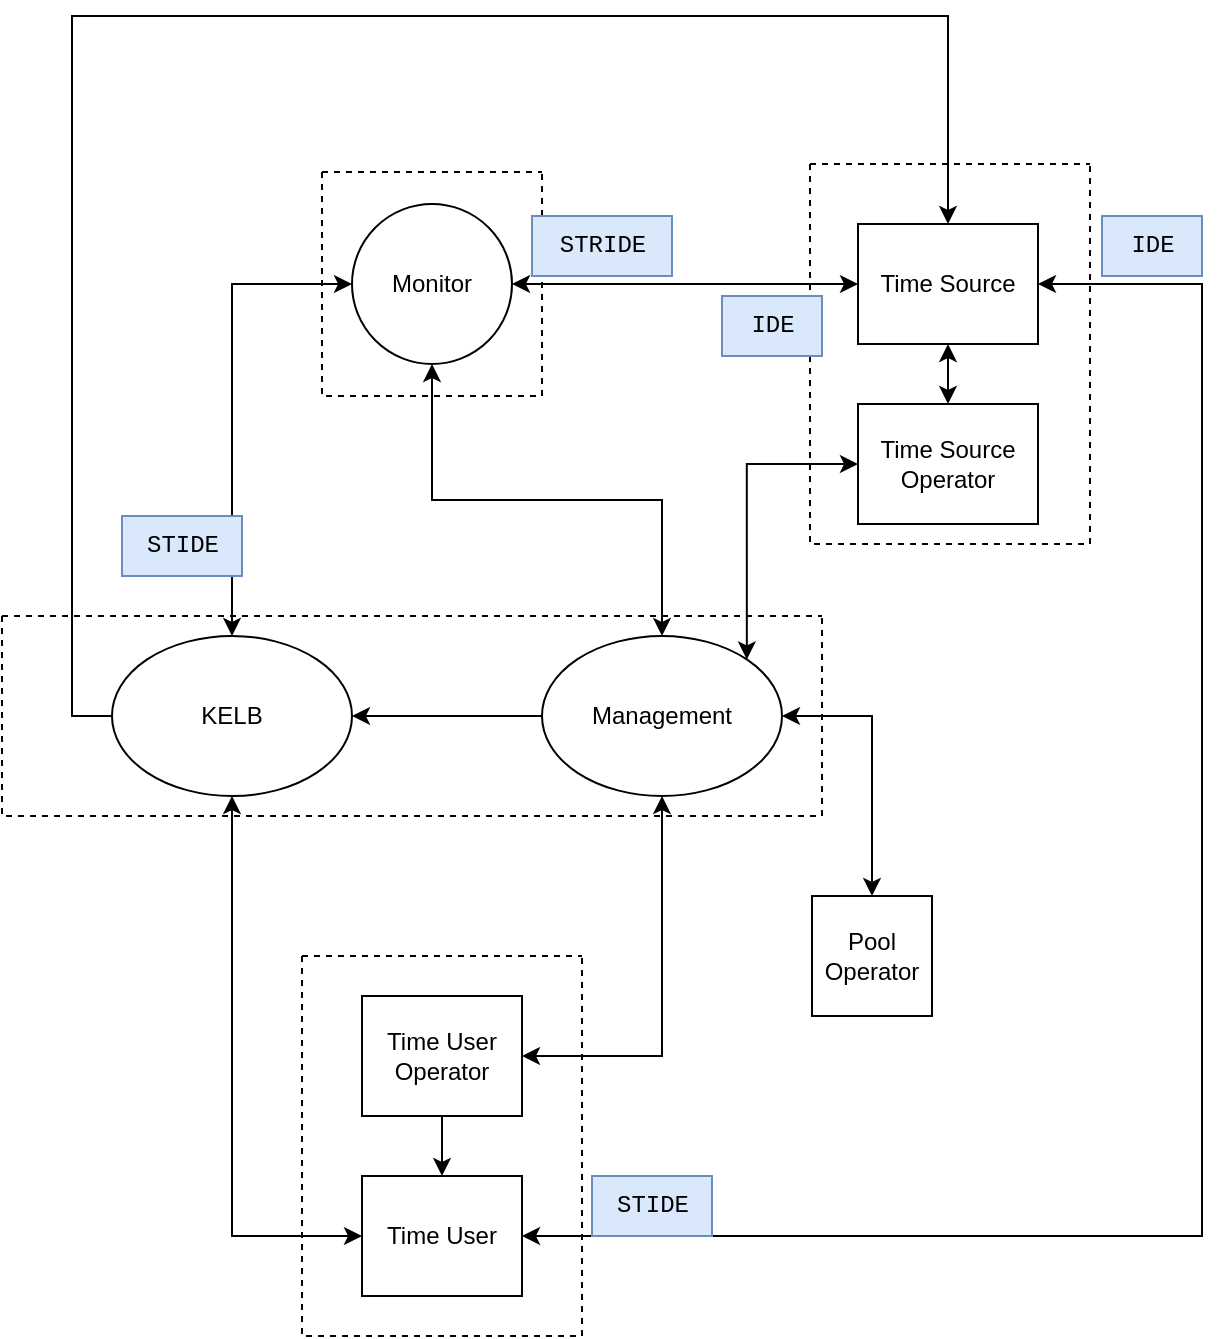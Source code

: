 <mxfile version="28.1.1">
  <diagram name="Page-1" id="AQa3DcXcVYb4Ywh7ilmN">
    <mxGraphModel dx="1426" dy="917" grid="1" gridSize="10" guides="1" tooltips="1" connect="1" arrows="1" fold="1" page="1" pageScale="1" pageWidth="827" pageHeight="1169" math="0" shadow="0">
      <root>
        <mxCell id="0" />
        <mxCell id="1" parent="0" />
        <mxCell id="Yk5V6skLEnRN4M3c2gHt-53" style="edgeStyle=orthogonalEdgeStyle;rounded=0;orthogonalLoop=1;jettySize=auto;html=1;exitX=0.5;exitY=0;exitDx=0;exitDy=0;entryX=0.5;entryY=1;entryDx=0;entryDy=0;startArrow=classic;startFill=1;" edge="1" parent="1" source="Yk5V6skLEnRN4M3c2gHt-2" target="Yk5V6skLEnRN4M3c2gHt-3">
          <mxGeometry relative="1" as="geometry" />
        </mxCell>
        <mxCell id="Yk5V6skLEnRN4M3c2gHt-26" style="edgeStyle=orthogonalEdgeStyle;rounded=0;orthogonalLoop=1;jettySize=auto;html=1;exitX=0;exitY=0.5;exitDx=0;exitDy=0;entryX=0.5;entryY=0;entryDx=0;entryDy=0;startArrow=classic;startFill=1;" edge="1" parent="1" source="Yk5V6skLEnRN4M3c2gHt-3" target="Yk5V6skLEnRN4M3c2gHt-1">
          <mxGeometry relative="1" as="geometry" />
        </mxCell>
        <mxCell id="Yk5V6skLEnRN4M3c2gHt-36" style="edgeStyle=orthogonalEdgeStyle;rounded=0;orthogonalLoop=1;jettySize=auto;html=1;exitX=1;exitY=0.5;exitDx=0;exitDy=0;entryX=0;entryY=0.5;entryDx=0;entryDy=0;startArrow=classic;startFill=1;" edge="1" parent="1" source="Yk5V6skLEnRN4M3c2gHt-3" target="Yk5V6skLEnRN4M3c2gHt-7">
          <mxGeometry relative="1" as="geometry" />
        </mxCell>
        <mxCell id="Yk5V6skLEnRN4M3c2gHt-3" value="Monitor" style="ellipse;whiteSpace=wrap;html=1;" vertex="1" parent="1">
          <mxGeometry x="355" y="124" width="80" height="80" as="geometry" />
        </mxCell>
        <mxCell id="Yk5V6skLEnRN4M3c2gHt-4" value="Pool Operator" style="rounded=0;whiteSpace=wrap;html=1;" vertex="1" parent="1">
          <mxGeometry x="585" y="470" width="60" height="60" as="geometry" />
        </mxCell>
        <mxCell id="Yk5V6skLEnRN4M3c2gHt-29" style="edgeStyle=orthogonalEdgeStyle;rounded=0;orthogonalLoop=1;jettySize=auto;html=1;exitX=1;exitY=0.5;exitDx=0;exitDy=0;entryX=0.5;entryY=1;entryDx=0;entryDy=0;startArrow=classic;startFill=1;" edge="1" parent="1" source="Yk5V6skLEnRN4M3c2gHt-32" target="Yk5V6skLEnRN4M3c2gHt-2">
          <mxGeometry relative="1" as="geometry">
            <mxPoint x="340" y="770" as="sourcePoint" />
          </mxGeometry>
        </mxCell>
        <mxCell id="Yk5V6skLEnRN4M3c2gHt-52" style="edgeStyle=orthogonalEdgeStyle;rounded=0;orthogonalLoop=1;jettySize=auto;html=1;exitX=1;exitY=0.5;exitDx=0;exitDy=0;entryX=1;entryY=0.5;entryDx=0;entryDy=0;startArrow=classic;startFill=1;" edge="1" parent="1" source="Yk5V6skLEnRN4M3c2gHt-5" target="Yk5V6skLEnRN4M3c2gHt-7">
          <mxGeometry relative="1" as="geometry">
            <Array as="points">
              <mxPoint x="780" y="640" />
              <mxPoint x="780" y="164" />
            </Array>
          </mxGeometry>
        </mxCell>
        <mxCell id="Yk5V6skLEnRN4M3c2gHt-37" style="edgeStyle=orthogonalEdgeStyle;rounded=0;orthogonalLoop=1;jettySize=auto;html=1;exitX=0;exitY=0.5;exitDx=0;exitDy=0;entryX=1;entryY=0;entryDx=0;entryDy=0;startArrow=classic;startFill=1;" edge="1" parent="1" source="Yk5V6skLEnRN4M3c2gHt-8" target="Yk5V6skLEnRN4M3c2gHt-2">
          <mxGeometry relative="1" as="geometry" />
        </mxCell>
        <mxCell id="Yk5V6skLEnRN4M3c2gHt-50" style="edgeStyle=orthogonalEdgeStyle;rounded=0;orthogonalLoop=1;jettySize=auto;html=1;exitX=0;exitY=0.5;exitDx=0;exitDy=0;entryX=0.5;entryY=1;entryDx=0;entryDy=0;startArrow=classic;startFill=1;" edge="1" parent="1" source="Yk5V6skLEnRN4M3c2gHt-5" target="Yk5V6skLEnRN4M3c2gHt-1">
          <mxGeometry relative="1" as="geometry" />
        </mxCell>
        <mxCell id="Yk5V6skLEnRN4M3c2gHt-34" style="edgeStyle=orthogonalEdgeStyle;rounded=0;orthogonalLoop=1;jettySize=auto;html=1;exitX=0.5;exitY=0;exitDx=0;exitDy=0;entryX=1;entryY=0.5;entryDx=0;entryDy=0;startArrow=classic;startFill=1;" edge="1" parent="1" source="Yk5V6skLEnRN4M3c2gHt-4" target="Yk5V6skLEnRN4M3c2gHt-2">
          <mxGeometry relative="1" as="geometry">
            <mxPoint x="510" y="450" as="targetPoint" />
          </mxGeometry>
        </mxCell>
        <mxCell id="Yk5V6skLEnRN4M3c2gHt-58" value="&lt;div&gt;&lt;font&gt;STIDE&lt;/font&gt;&lt;/div&gt;" style="text;html=1;align=center;verticalAlign=middle;resizable=0;points=[];autosize=1;strokeColor=#6c8ebf;fillColor=#dae8fc;fontFamily=Courier New;" vertex="1" parent="1">
          <mxGeometry x="240" y="280" width="60" height="30" as="geometry" />
        </mxCell>
        <mxCell id="Yk5V6skLEnRN4M3c2gHt-59" value="" style="swimlane;startSize=0;dashed=1;" vertex="1" parent="1">
          <mxGeometry x="180" y="330" width="410" height="100" as="geometry">
            <mxRectangle x="115" y="310" width="50" height="40" as="alternateBounds" />
          </mxGeometry>
        </mxCell>
        <mxCell id="Yk5V6skLEnRN4M3c2gHt-1" value="KELB" style="ellipse;whiteSpace=wrap;html=1;" vertex="1" parent="Yk5V6skLEnRN4M3c2gHt-59">
          <mxGeometry x="55" y="10" width="120" height="80" as="geometry" />
        </mxCell>
        <mxCell id="Yk5V6skLEnRN4M3c2gHt-2" value="Management" style="ellipse;whiteSpace=wrap;html=1;" vertex="1" parent="Yk5V6skLEnRN4M3c2gHt-59">
          <mxGeometry x="270" y="10" width="120" height="80" as="geometry" />
        </mxCell>
        <mxCell id="Yk5V6skLEnRN4M3c2gHt-17" style="edgeStyle=orthogonalEdgeStyle;rounded=0;orthogonalLoop=1;jettySize=auto;html=1;exitX=0;exitY=0.5;exitDx=0;exitDy=0;entryX=1;entryY=0.5;entryDx=0;entryDy=0;startArrow=none;startFill=0;" edge="1" parent="Yk5V6skLEnRN4M3c2gHt-59" source="Yk5V6skLEnRN4M3c2gHt-2" target="Yk5V6skLEnRN4M3c2gHt-1">
          <mxGeometry relative="1" as="geometry">
            <mxPoint x="210" y="120" as="targetPoint" />
          </mxGeometry>
        </mxCell>
        <mxCell id="Yk5V6skLEnRN4M3c2gHt-60" style="edgeStyle=orthogonalEdgeStyle;rounded=0;orthogonalLoop=1;jettySize=auto;html=1;exitX=0;exitY=0.5;exitDx=0;exitDy=0;entryX=0.5;entryY=0;entryDx=0;entryDy=0;" edge="1" parent="1" source="Yk5V6skLEnRN4M3c2gHt-1" target="Yk5V6skLEnRN4M3c2gHt-7">
          <mxGeometry relative="1" as="geometry">
            <Array as="points">
              <mxPoint x="215" y="380" />
              <mxPoint x="215" y="30" />
              <mxPoint x="653" y="30" />
            </Array>
          </mxGeometry>
        </mxCell>
        <mxCell id="Yk5V6skLEnRN4M3c2gHt-61" value="" style="swimlane;startSize=0;dashed=1;" vertex="1" parent="1">
          <mxGeometry x="330" y="500" width="140" height="190" as="geometry" />
        </mxCell>
        <mxCell id="Yk5V6skLEnRN4M3c2gHt-32" value="Time User Operator" style="rounded=0;whiteSpace=wrap;html=1;" vertex="1" parent="Yk5V6skLEnRN4M3c2gHt-61">
          <mxGeometry x="30" y="20" width="80" height="60" as="geometry" />
        </mxCell>
        <mxCell id="Yk5V6skLEnRN4M3c2gHt-5" value="Time User" style="rounded=0;whiteSpace=wrap;html=1;" vertex="1" parent="Yk5V6skLEnRN4M3c2gHt-61">
          <mxGeometry x="30" y="110" width="80" height="60" as="geometry" />
        </mxCell>
        <mxCell id="Yk5V6skLEnRN4M3c2gHt-51" style="edgeStyle=orthogonalEdgeStyle;rounded=0;orthogonalLoop=1;jettySize=auto;html=1;exitX=0.5;exitY=1;exitDx=0;exitDy=0;entryX=0.5;entryY=0;entryDx=0;entryDy=0;" edge="1" parent="Yk5V6skLEnRN4M3c2gHt-61" source="Yk5V6skLEnRN4M3c2gHt-32" target="Yk5V6skLEnRN4M3c2gHt-5">
          <mxGeometry relative="1" as="geometry" />
        </mxCell>
        <mxCell id="Yk5V6skLEnRN4M3c2gHt-66" value="" style="swimlane;startSize=0;dashed=1;" vertex="1" parent="1">
          <mxGeometry x="584" y="104" width="140" height="190" as="geometry" />
        </mxCell>
        <mxCell id="Yk5V6skLEnRN4M3c2gHt-8" value="Time Source Operator" style="rounded=0;whiteSpace=wrap;html=1;" vertex="1" parent="Yk5V6skLEnRN4M3c2gHt-66">
          <mxGeometry x="24" y="120" width="90" height="60" as="geometry" />
        </mxCell>
        <mxCell id="Yk5V6skLEnRN4M3c2gHt-7" value="Time Source" style="rounded=0;whiteSpace=wrap;html=1;" vertex="1" parent="Yk5V6skLEnRN4M3c2gHt-66">
          <mxGeometry x="24" y="30" width="90" height="60" as="geometry" />
        </mxCell>
        <mxCell id="Yk5V6skLEnRN4M3c2gHt-35" style="edgeStyle=orthogonalEdgeStyle;rounded=0;orthogonalLoop=1;jettySize=auto;html=1;exitX=0.5;exitY=1;exitDx=0;exitDy=0;entryX=0.5;entryY=0;entryDx=0;entryDy=0;startArrow=classic;startFill=1;" edge="1" parent="Yk5V6skLEnRN4M3c2gHt-66" source="Yk5V6skLEnRN4M3c2gHt-7" target="Yk5V6skLEnRN4M3c2gHt-8">
          <mxGeometry relative="1" as="geometry" />
        </mxCell>
        <mxCell id="Yk5V6skLEnRN4M3c2gHt-69" value="" style="swimlane;startSize=0;dashed=1;" vertex="1" parent="1">
          <mxGeometry x="340" y="108" width="110" height="112" as="geometry" />
        </mxCell>
        <mxCell id="Yk5V6skLEnRN4M3c2gHt-71" value="&lt;div&gt;&lt;font&gt;STRIDE&lt;/font&gt;&lt;/div&gt;" style="text;html=1;align=center;verticalAlign=middle;resizable=0;points=[];autosize=1;strokeColor=#6c8ebf;fillColor=#dae8fc;fontFamily=Courier New;" vertex="1" parent="1">
          <mxGeometry x="445" y="130" width="70" height="30" as="geometry" />
        </mxCell>
        <mxCell id="Yk5V6skLEnRN4M3c2gHt-72" value="IDE" style="text;html=1;align=center;verticalAlign=middle;resizable=0;points=[];autosize=1;strokeColor=#6c8ebf;fillColor=#dae8fc;fontFamily=Courier New;" vertex="1" parent="1">
          <mxGeometry x="540" y="170" width="50" height="30" as="geometry" />
        </mxCell>
        <mxCell id="Yk5V6skLEnRN4M3c2gHt-73" value="IDE" style="text;html=1;align=center;verticalAlign=middle;resizable=0;points=[];autosize=1;strokeColor=#6c8ebf;fillColor=#dae8fc;fontFamily=Courier New;" vertex="1" parent="1">
          <mxGeometry x="730" y="130" width="50" height="30" as="geometry" />
        </mxCell>
        <mxCell id="Yk5V6skLEnRN4M3c2gHt-74" value="STIDE" style="text;html=1;align=center;verticalAlign=middle;resizable=0;points=[];autosize=1;strokeColor=#6c8ebf;fillColor=#dae8fc;fontFamily=Courier New;" vertex="1" parent="1">
          <mxGeometry x="475" y="610" width="60" height="30" as="geometry" />
        </mxCell>
      </root>
    </mxGraphModel>
  </diagram>
</mxfile>

